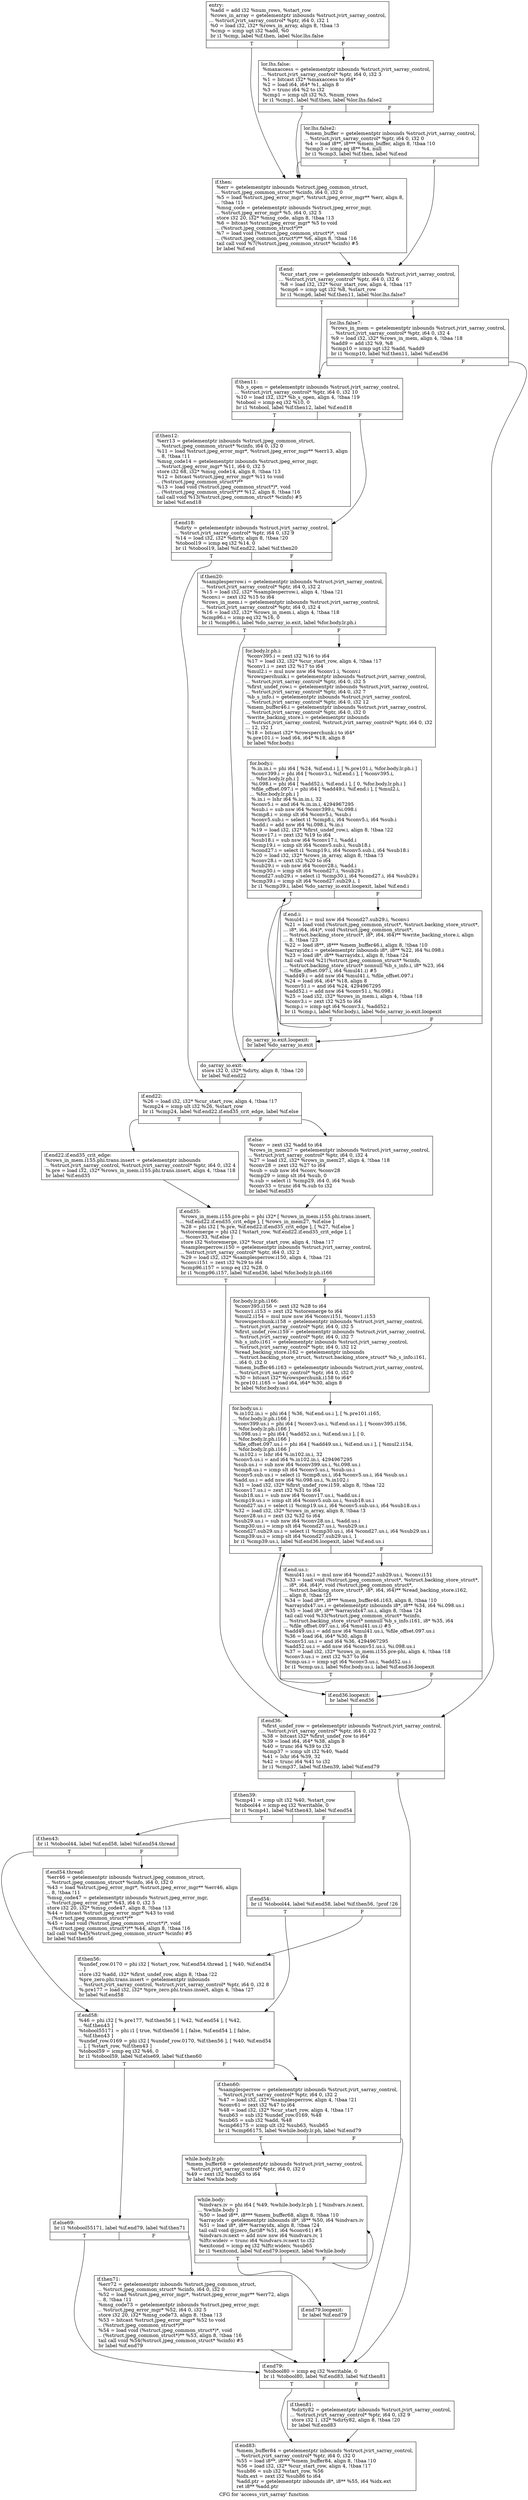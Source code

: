 digraph "CFG for 'access_virt_sarray' function" {
	label="CFG for 'access_virt_sarray' function";

	Node0x57acbc0 [shape=record,label="{entry:\l  %add = add i32 %num_rows, %start_row\l  %rows_in_array = getelementptr inbounds %struct.jvirt_sarray_control,\l... %struct.jvirt_sarray_control* %ptr, i64 0, i32 1\l  %0 = load i32, i32* %rows_in_array, align 8, !tbaa !3\l  %cmp = icmp ugt i32 %add, %0\l  br i1 %cmp, label %if.then, label %lor.lhs.false\l|{<s0>T|<s1>F}}"];
	Node0x57acbc0:s0 -> Node0x57af0d0;
	Node0x57acbc0:s1 -> Node0x57af180;
	Node0x57af180 [shape=record,label="{lor.lhs.false:                                    \l  %maxaccess = getelementptr inbounds %struct.jvirt_sarray_control,\l... %struct.jvirt_sarray_control* %ptr, i64 0, i32 3\l  %1 = bitcast i32* %maxaccess to i64*\l  %2 = load i64, i64* %1, align 8\l  %3 = trunc i64 %2 to i32\l  %cmp1 = icmp ult i32 %3, %num_rows\l  br i1 %cmp1, label %if.then, label %lor.lhs.false2\l|{<s0>T|<s1>F}}"];
	Node0x57af180:s0 -> Node0x57af0d0;
	Node0x57af180:s1 -> Node0x57acd60;
	Node0x57acd60 [shape=record,label="{lor.lhs.false2:                                   \l  %mem_buffer = getelementptr inbounds %struct.jvirt_sarray_control,\l... %struct.jvirt_sarray_control* %ptr, i64 0, i32 0\l  %4 = load i8**, i8*** %mem_buffer, align 8, !tbaa !10\l  %cmp3 = icmp eq i8** %4, null\l  br i1 %cmp3, label %if.then, label %if.end\l|{<s0>T|<s1>F}}"];
	Node0x57acd60:s0 -> Node0x57af0d0;
	Node0x57acd60:s1 -> Node0x57af920;
	Node0x57af0d0 [shape=record,label="{if.then:                                          \l  %err = getelementptr inbounds %struct.jpeg_common_struct,\l... %struct.jpeg_common_struct* %cinfo, i64 0, i32 0\l  %5 = load %struct.jpeg_error_mgr*, %struct.jpeg_error_mgr** %err, align 8,\l... !tbaa !11\l  %msg_code = getelementptr inbounds %struct.jpeg_error_mgr,\l... %struct.jpeg_error_mgr* %5, i64 0, i32 5\l  store i32 20, i32* %msg_code, align 8, !tbaa !13\l  %6 = bitcast %struct.jpeg_error_mgr* %5 to void\l... (%struct.jpeg_common_struct*)**\l  %7 = load void (%struct.jpeg_common_struct*)*, void\l... (%struct.jpeg_common_struct*)** %6, align 8, !tbaa !16\l  tail call void %7(%struct.jpeg_common_struct* %cinfo) #5\l  br label %if.end\l}"];
	Node0x57af0d0 -> Node0x57af920;
	Node0x57af920 [shape=record,label="{if.end:                                           \l  %cur_start_row = getelementptr inbounds %struct.jvirt_sarray_control,\l... %struct.jvirt_sarray_control* %ptr, i64 0, i32 6\l  %8 = load i32, i32* %cur_start_row, align 4, !tbaa !17\l  %cmp6 = icmp ugt i32 %8, %start_row\l  br i1 %cmp6, label %if.then11, label %lor.lhs.false7\l|{<s0>T|<s1>F}}"];
	Node0x57af920:s0 -> Node0x57af850;
	Node0x57af920:s1 -> Node0x57b0760;
	Node0x57b0760 [shape=record,label="{lor.lhs.false7:                                   \l  %rows_in_mem = getelementptr inbounds %struct.jvirt_sarray_control,\l... %struct.jvirt_sarray_control* %ptr, i64 0, i32 4\l  %9 = load i32, i32* %rows_in_mem, align 4, !tbaa !18\l  %add9 = add i32 %9, %8\l  %cmp10 = icmp ugt i32 %add, %add9\l  br i1 %cmp10, label %if.then11, label %if.end36\l|{<s0>T|<s1>F}}"];
	Node0x57b0760:s0 -> Node0x57af850;
	Node0x57b0760:s1 -> Node0x57af5f0;
	Node0x57af850 [shape=record,label="{if.then11:                                        \l  %b_s_open = getelementptr inbounds %struct.jvirt_sarray_control,\l... %struct.jvirt_sarray_control* %ptr, i64 0, i32 10\l  %10 = load i32, i32* %b_s_open, align 4, !tbaa !19\l  %tobool = icmp eq i32 %10, 0\l  br i1 %tobool, label %if.then12, label %if.end18\l|{<s0>T|<s1>F}}"];
	Node0x57af850:s0 -> Node0x57b0f40;
	Node0x57af850:s1 -> Node0x57b1020;
	Node0x57b0f40 [shape=record,label="{if.then12:                                        \l  %err13 = getelementptr inbounds %struct.jpeg_common_struct,\l... %struct.jpeg_common_struct* %cinfo, i64 0, i32 0\l  %11 = load %struct.jpeg_error_mgr*, %struct.jpeg_error_mgr** %err13, align\l... 8, !tbaa !11\l  %msg_code14 = getelementptr inbounds %struct.jpeg_error_mgr,\l... %struct.jpeg_error_mgr* %11, i64 0, i32 5\l  store i32 68, i32* %msg_code14, align 8, !tbaa !13\l  %12 = bitcast %struct.jpeg_error_mgr* %11 to void\l... (%struct.jpeg_common_struct*)**\l  %13 = load void (%struct.jpeg_common_struct*)*, void\l... (%struct.jpeg_common_struct*)** %12, align 8, !tbaa !16\l  tail call void %13(%struct.jpeg_common_struct* %cinfo) #5\l  br label %if.end18\l}"];
	Node0x57b0f40 -> Node0x57b1020;
	Node0x57b1020 [shape=record,label="{if.end18:                                         \l  %dirty = getelementptr inbounds %struct.jvirt_sarray_control,\l... %struct.jvirt_sarray_control* %ptr, i64 0, i32 9\l  %14 = load i32, i32* %dirty, align 8, !tbaa !20\l  %tobool19 = icmp eq i32 %14, 0\l  br i1 %tobool19, label %if.end22, label %if.then20\l|{<s0>T|<s1>F}}"];
	Node0x57b1020:s0 -> Node0x57b1d80;
	Node0x57b1020:s1 -> Node0x57b1e60;
	Node0x57b1e60 [shape=record,label="{if.then20:                                        \l  %samplesperrow.i = getelementptr inbounds %struct.jvirt_sarray_control,\l... %struct.jvirt_sarray_control* %ptr, i64 0, i32 2\l  %15 = load i32, i32* %samplesperrow.i, align 4, !tbaa !21\l  %conv.i = zext i32 %15 to i64\l  %rows_in_mem.i = getelementptr inbounds %struct.jvirt_sarray_control,\l... %struct.jvirt_sarray_control* %ptr, i64 0, i32 4\l  %16 = load i32, i32* %rows_in_mem.i, align 4, !tbaa !18\l  %cmp96.i = icmp eq i32 %16, 0\l  br i1 %cmp96.i, label %do_sarray_io.exit, label %for.body.lr.ph.i\l|{<s0>T|<s1>F}}"];
	Node0x57b1e60:s0 -> Node0x57b23b0;
	Node0x57b1e60:s1 -> Node0x57b24b0;
	Node0x57b24b0 [shape=record,label="{for.body.lr.ph.i:                                 \l  %conv395.i = zext i32 %16 to i64\l  %17 = load i32, i32* %cur_start_row, align 4, !tbaa !17\l  %conv1.i = zext i32 %17 to i64\l  %mul2.i = mul nuw nsw i64 %conv1.i, %conv.i\l  %rowsperchunk.i = getelementptr inbounds %struct.jvirt_sarray_control,\l... %struct.jvirt_sarray_control* %ptr, i64 0, i32 5\l  %first_undef_row.i = getelementptr inbounds %struct.jvirt_sarray_control,\l... %struct.jvirt_sarray_control* %ptr, i64 0, i32 7\l  %b_s_info.i = getelementptr inbounds %struct.jvirt_sarray_control,\l... %struct.jvirt_sarray_control* %ptr, i64 0, i32 12\l  %mem_buffer46.i = getelementptr inbounds %struct.jvirt_sarray_control,\l... %struct.jvirt_sarray_control* %ptr, i64 0, i32 0\l  %write_backing_store.i = getelementptr inbounds\l... %struct.jvirt_sarray_control, %struct.jvirt_sarray_control* %ptr, i64 0, i32\l... 12, i32 1\l  %18 = bitcast i32* %rowsperchunk.i to i64*\l  %.pre101.i = load i64, i64* %18, align 8\l  br label %for.body.i\l}"];
	Node0x57b24b0 -> Node0x57b0cf0;
	Node0x57b0cf0 [shape=record,label="{for.body.i:                                       \l  %.in.in.i = phi i64 [ %24, %if.end.i ], [ %.pre101.i, %for.body.lr.ph.i ]\l  %conv399.i = phi i64 [ %conv3.i, %if.end.i ], [ %conv395.i,\l... %for.body.lr.ph.i ]\l  %i.098.i = phi i64 [ %add52.i, %if.end.i ], [ 0, %for.body.lr.ph.i ]\l  %file_offset.097.i = phi i64 [ %add49.i, %if.end.i ], [ %mul2.i,\l... %for.body.lr.ph.i ]\l  %.in.i = lshr i64 %.in.in.i, 32\l  %conv5.i = and i64 %.in.in.i, 4294967295\l  %sub.i = sub nsw i64 %conv399.i, %i.098.i\l  %cmp8.i = icmp slt i64 %conv5.i, %sub.i\l  %conv5.sub.i = select i1 %cmp8.i, i64 %conv5.i, i64 %sub.i\l  %add.i = add nsw i64 %i.098.i, %.in.i\l  %19 = load i32, i32* %first_undef_row.i, align 8, !tbaa !22\l  %conv17.i = zext i32 %19 to i64\l  %sub18.i = sub nsw i64 %conv17.i, %add.i\l  %cmp19.i = icmp slt i64 %conv5.sub.i, %sub18.i\l  %cond27.i = select i1 %cmp19.i, i64 %conv5.sub.i, i64 %sub18.i\l  %20 = load i32, i32* %rows_in_array, align 8, !tbaa !3\l  %conv28.i = zext i32 %20 to i64\l  %sub29.i = sub nsw i64 %conv28.i, %add.i\l  %cmp30.i = icmp slt i64 %cond27.i, %sub29.i\l  %cond27.sub29.i = select i1 %cmp30.i, i64 %cond27.i, i64 %sub29.i\l  %cmp39.i = icmp slt i64 %cond27.sub29.i, 1\l  br i1 %cmp39.i, label %do_sarray_io.exit.loopexit, label %if.end.i\l|{<s0>T|<s1>F}}"];
	Node0x57b0cf0:s0 -> Node0x57b4880;
	Node0x57b0cf0:s1 -> Node0x57b3200;
	Node0x57b3200 [shape=record,label="{if.end.i:                                         \l  %mul41.i = mul nsw i64 %cond27.sub29.i, %conv.i\l  %21 = load void (%struct.jpeg_common_struct*, %struct.backing_store_struct*,\l... i8*, i64, i64)*, void (%struct.jpeg_common_struct*,\l... %struct.backing_store_struct*, i8*, i64, i64)** %write_backing_store.i, align\l... 8, !tbaa !23\l  %22 = load i8**, i8*** %mem_buffer46.i, align 8, !tbaa !10\l  %arrayidx.i = getelementptr inbounds i8*, i8** %22, i64 %i.098.i\l  %23 = load i8*, i8** %arrayidx.i, align 8, !tbaa !24\l  tail call void %21(%struct.jpeg_common_struct* %cinfo,\l... %struct.backing_store_struct* nonnull %b_s_info.i, i8* %23, i64\l... %file_offset.097.i, i64 %mul41.i) #5\l  %add49.i = add nsw i64 %mul41.i, %file_offset.097.i\l  %24 = load i64, i64* %18, align 8\l  %conv51.i = and i64 %24, 4294967295\l  %add52.i = add nsw i64 %conv51.i, %i.098.i\l  %25 = load i32, i32* %rows_in_mem.i, align 4, !tbaa !18\l  %conv3.i = zext i32 %25 to i64\l  %cmp.i = icmp sgt i64 %conv3.i, %add52.i\l  br i1 %cmp.i, label %for.body.i, label %do_sarray_io.exit.loopexit\l|{<s0>T|<s1>F}}"];
	Node0x57b3200:s0 -> Node0x57b0cf0;
	Node0x57b3200:s1 -> Node0x57b4880;
	Node0x57b4880 [shape=record,label="{do_sarray_io.exit.loopexit:                       \l  br label %do_sarray_io.exit\l}"];
	Node0x57b4880 -> Node0x57b23b0;
	Node0x57b23b0 [shape=record,label="{do_sarray_io.exit:                                \l  store i32 0, i32* %dirty, align 8, !tbaa !20\l  br label %if.end22\l}"];
	Node0x57b23b0 -> Node0x57b1d80;
	Node0x57b1d80 [shape=record,label="{if.end22:                                         \l  %26 = load i32, i32* %cur_start_row, align 4, !tbaa !17\l  %cmp24 = icmp ult i32 %26, %start_row\l  br i1 %cmp24, label %if.end22.if.end35_crit_edge, label %if.else\l|{<s0>T|<s1>F}}"];
	Node0x57b1d80:s0 -> Node0x57b5310;
	Node0x57b1d80:s1 -> Node0x57b5360;
	Node0x57b5310 [shape=record,label="{if.end22.if.end35_crit_edge:                      \l  %rows_in_mem.i155.phi.trans.insert = getelementptr inbounds\l... %struct.jvirt_sarray_control, %struct.jvirt_sarray_control* %ptr, i64 0, i32 4\l  %.pre = load i32, i32* %rows_in_mem.i155.phi.trans.insert, align 4, !tbaa !18\l  br label %if.end35\l}"];
	Node0x57b5310 -> Node0x57b5590;
	Node0x57b5360 [shape=record,label="{if.else:                                          \l  %conv = zext i32 %add to i64\l  %rows_in_mem27 = getelementptr inbounds %struct.jvirt_sarray_control,\l... %struct.jvirt_sarray_control* %ptr, i64 0, i32 4\l  %27 = load i32, i32* %rows_in_mem27, align 4, !tbaa !18\l  %conv28 = zext i32 %27 to i64\l  %sub = sub nsw i64 %conv, %conv28\l  %cmp29 = icmp slt i64 %sub, 0\l  %.sub = select i1 %cmp29, i64 0, i64 %sub\l  %conv33 = trunc i64 %.sub to i32\l  br label %if.end35\l}"];
	Node0x57b5360 -> Node0x57b5590;
	Node0x57b5590 [shape=record,label="{if.end35:                                         \l  %rows_in_mem.i155.pre-phi = phi i32* [ %rows_in_mem.i155.phi.trans.insert,\l... %if.end22.if.end35_crit_edge ], [ %rows_in_mem27, %if.else ]\l  %28 = phi i32 [ %.pre, %if.end22.if.end35_crit_edge ], [ %27, %if.else ]\l  %storemerge = phi i32 [ %start_row, %if.end22.if.end35_crit_edge ], [\l... %conv33, %if.else ]\l  store i32 %storemerge, i32* %cur_start_row, align 4, !tbaa !17\l  %samplesperrow.i150 = getelementptr inbounds %struct.jvirt_sarray_control,\l... %struct.jvirt_sarray_control* %ptr, i64 0, i32 2\l  %29 = load i32, i32* %samplesperrow.i150, align 4, !tbaa !21\l  %conv.i151 = zext i32 %29 to i64\l  %cmp96.i157 = icmp eq i32 %28, 0\l  br i1 %cmp96.i157, label %if.end36, label %for.body.lr.ph.i166\l|{<s0>T|<s1>F}}"];
	Node0x57b5590:s0 -> Node0x57af5f0;
	Node0x57b5590:s1 -> Node0x57b2c40;
	Node0x57b2c40 [shape=record,label="{for.body.lr.ph.i166:                              \l  %conv395.i156 = zext i32 %28 to i64\l  %conv1.i153 = zext i32 %storemerge to i64\l  %mul2.i154 = mul nuw nsw i64 %conv.i151, %conv1.i153\l  %rowsperchunk.i158 = getelementptr inbounds %struct.jvirt_sarray_control,\l... %struct.jvirt_sarray_control* %ptr, i64 0, i32 5\l  %first_undef_row.i159 = getelementptr inbounds %struct.jvirt_sarray_control,\l... %struct.jvirt_sarray_control* %ptr, i64 0, i32 7\l  %b_s_info.i161 = getelementptr inbounds %struct.jvirt_sarray_control,\l... %struct.jvirt_sarray_control* %ptr, i64 0, i32 12\l  %read_backing_store.i162 = getelementptr inbounds\l... %struct.backing_store_struct, %struct.backing_store_struct* %b_s_info.i161,\l... i64 0, i32 0\l  %mem_buffer46.i163 = getelementptr inbounds %struct.jvirt_sarray_control,\l... %struct.jvirt_sarray_control* %ptr, i64 0, i32 0\l  %30 = bitcast i32* %rowsperchunk.i158 to i64*\l  %.pre101.i165 = load i64, i64* %30, align 8\l  br label %for.body.us.i\l}"];
	Node0x57b2c40 -> Node0x57b6e00;
	Node0x57b6e00 [shape=record,label="{for.body.us.i:                                    \l  %.in102.in.i = phi i64 [ %36, %if.end.us.i ], [ %.pre101.i165,\l... %for.body.lr.ph.i166 ]\l  %conv399.us.i = phi i64 [ %conv3.us.i, %if.end.us.i ], [ %conv395.i156,\l... %for.body.lr.ph.i166 ]\l  %i.098.us.i = phi i64 [ %add52.us.i, %if.end.us.i ], [ 0,\l... %for.body.lr.ph.i166 ]\l  %file_offset.097.us.i = phi i64 [ %add49.us.i, %if.end.us.i ], [ %mul2.i154,\l... %for.body.lr.ph.i166 ]\l  %.in102.i = lshr i64 %.in102.in.i, 32\l  %conv5.us.i = and i64 %.in102.in.i, 4294967295\l  %sub.us.i = sub nsw i64 %conv399.us.i, %i.098.us.i\l  %cmp8.us.i = icmp slt i64 %conv5.us.i, %sub.us.i\l  %conv5.sub.us.i = select i1 %cmp8.us.i, i64 %conv5.us.i, i64 %sub.us.i\l  %add.us.i = add nsw i64 %i.098.us.i, %.in102.i\l  %31 = load i32, i32* %first_undef_row.i159, align 8, !tbaa !22\l  %conv17.us.i = zext i32 %31 to i64\l  %sub18.us.i = sub nsw i64 %conv17.us.i, %add.us.i\l  %cmp19.us.i = icmp slt i64 %conv5.sub.us.i, %sub18.us.i\l  %cond27.us.i = select i1 %cmp19.us.i, i64 %conv5.sub.us.i, i64 %sub18.us.i\l  %32 = load i32, i32* %rows_in_array, align 8, !tbaa !3\l  %conv28.us.i = zext i32 %32 to i64\l  %sub29.us.i = sub nsw i64 %conv28.us.i, %add.us.i\l  %cmp30.us.i = icmp slt i64 %cond27.us.i, %sub29.us.i\l  %cond27.sub29.us.i = select i1 %cmp30.us.i, i64 %cond27.us.i, i64 %sub29.us.i\l  %cmp39.us.i = icmp slt i64 %cond27.sub29.us.i, 1\l  br i1 %cmp39.us.i, label %if.end36.loopexit, label %if.end.us.i\l|{<s0>T|<s1>F}}"];
	Node0x57b6e00:s0 -> Node0x57b81f0;
	Node0x57b6e00:s1 -> Node0x57b6f80;
	Node0x57b6f80 [shape=record,label="{if.end.us.i:                                      \l  %mul41.us.i = mul nsw i64 %cond27.sub29.us.i, %conv.i151\l  %33 = load void (%struct.jpeg_common_struct*, %struct.backing_store_struct*,\l... i8*, i64, i64)*, void (%struct.jpeg_common_struct*,\l... %struct.backing_store_struct*, i8*, i64, i64)** %read_backing_store.i162,\l... align 8, !tbaa !25\l  %34 = load i8**, i8*** %mem_buffer46.i163, align 8, !tbaa !10\l  %arrayidx47.us.i = getelementptr inbounds i8*, i8** %34, i64 %i.098.us.i\l  %35 = load i8*, i8** %arrayidx47.us.i, align 8, !tbaa !24\l  tail call void %33(%struct.jpeg_common_struct* %cinfo,\l... %struct.backing_store_struct* nonnull %b_s_info.i161, i8* %35, i64\l... %file_offset.097.us.i, i64 %mul41.us.i) #5\l  %add49.us.i = add nsw i64 %mul41.us.i, %file_offset.097.us.i\l  %36 = load i64, i64* %30, align 8\l  %conv51.us.i = and i64 %36, 4294967295\l  %add52.us.i = add nsw i64 %conv51.us.i, %i.098.us.i\l  %37 = load i32, i32* %rows_in_mem.i155.pre-phi, align 4, !tbaa !18\l  %conv3.us.i = zext i32 %37 to i64\l  %cmp.us.i = icmp sgt i64 %conv3.us.i, %add52.us.i\l  br i1 %cmp.us.i, label %for.body.us.i, label %if.end36.loopexit\l|{<s0>T|<s1>F}}"];
	Node0x57b6f80:s0 -> Node0x57b6e00;
	Node0x57b6f80:s1 -> Node0x57b81f0;
	Node0x57b81f0 [shape=record,label="{if.end36.loopexit:                                \l  br label %if.end36\l}"];
	Node0x57b81f0 -> Node0x57af5f0;
	Node0x57af5f0 [shape=record,label="{if.end36:                                         \l  %first_undef_row = getelementptr inbounds %struct.jvirt_sarray_control,\l... %struct.jvirt_sarray_control* %ptr, i64 0, i32 7\l  %38 = bitcast i32* %first_undef_row to i64*\l  %39 = load i64, i64* %38, align 8\l  %40 = trunc i64 %39 to i32\l  %cmp37 = icmp ult i32 %40, %add\l  %41 = lshr i64 %39, 32\l  %42 = trunc i64 %41 to i32\l  br i1 %cmp37, label %if.then39, label %if.end79\l|{<s0>T|<s1>F}}"];
	Node0x57af5f0:s0 -> Node0x5790690;
	Node0x57af5f0:s1 -> Node0x5790770;
	Node0x5790690 [shape=record,label="{if.then39:                                        \l  %cmp41 = icmp ult i32 %40, %start_row\l  %tobool44 = icmp eq i32 %writable, 0\l  br i1 %cmp41, label %if.then43, label %if.end54\l|{<s0>T|<s1>F}}"];
	Node0x5790690:s0 -> Node0x5790a30;
	Node0x5790690:s1 -> Node0x5790ab0;
	Node0x5790a30 [shape=record,label="{if.then43:                                        \l  br i1 %tobool44, label %if.end58, label %if.end54.thread\l|{<s0>T|<s1>F}}"];
	Node0x5790a30:s0 -> Node0x5790c20;
	Node0x5790a30:s1 -> Node0x5790ca0;
	Node0x5790ca0 [shape=record,label="{if.end54.thread:                                  \l  %err46 = getelementptr inbounds %struct.jpeg_common_struct,\l... %struct.jpeg_common_struct* %cinfo, i64 0, i32 0\l  %43 = load %struct.jpeg_error_mgr*, %struct.jpeg_error_mgr** %err46, align\l... 8, !tbaa !11\l  %msg_code47 = getelementptr inbounds %struct.jpeg_error_mgr,\l... %struct.jpeg_error_mgr* %43, i64 0, i32 5\l  store i32 20, i32* %msg_code47, align 8, !tbaa !13\l  %44 = bitcast %struct.jpeg_error_mgr* %43 to void\l... (%struct.jpeg_common_struct*)**\l  %45 = load void (%struct.jpeg_common_struct*)*, void\l... (%struct.jpeg_common_struct*)** %44, align 8, !tbaa !16\l  tail call void %45(%struct.jpeg_common_struct* %cinfo) #5\l  br label %if.then56\l}"];
	Node0x5790ca0 -> Node0x5791200;
	Node0x5790ab0 [shape=record,label="{if.end54:                                         \l  br i1 %tobool44, label %if.end58, label %if.then56, !prof !26\l|{<s0>T|<s1>F}}"];
	Node0x5790ab0:s0 -> Node0x5790c20;
	Node0x5790ab0:s1 -> Node0x5791200;
	Node0x5791200 [shape=record,label="{if.then56:                                        \l  %undef_row.0170 = phi i32 [ %start_row, %if.end54.thread ], [ %40, %if.end54\l... ]\l  store i32 %add, i32* %first_undef_row, align 8, !tbaa !22\l  %pre_zero.phi.trans.insert = getelementptr inbounds\l... %struct.jvirt_sarray_control, %struct.jvirt_sarray_control* %ptr, i64 0, i32 8\l  %.pre177 = load i32, i32* %pre_zero.phi.trans.insert, align 4, !tbaa !27\l  br label %if.end58\l}"];
	Node0x5791200 -> Node0x5790c20;
	Node0x5790c20 [shape=record,label="{if.end58:                                         \l  %46 = phi i32 [ %.pre177, %if.then56 ], [ %42, %if.end54 ], [ %42,\l... %if.then43 ]\l  %tobool55171 = phi i1 [ true, %if.then56 ], [ false, %if.end54 ], [ false,\l... %if.then43 ]\l  %undef_row.0169 = phi i32 [ %undef_row.0170, %if.then56 ], [ %40, %if.end54\l... ], [ %start_row, %if.then43 ]\l  %tobool59 = icmp eq i32 %46, 0\l  br i1 %tobool59, label %if.else69, label %if.then60\l|{<s0>T|<s1>F}}"];
	Node0x5790c20:s0 -> Node0x5791f90;
	Node0x5790c20:s1 -> Node0x5792070;
	Node0x5792070 [shape=record,label="{if.then60:                                        \l  %samplesperrow = getelementptr inbounds %struct.jvirt_sarray_control,\l... %struct.jvirt_sarray_control* %ptr, i64 0, i32 2\l  %47 = load i32, i32* %samplesperrow, align 4, !tbaa !21\l  %conv61 = zext i32 %47 to i64\l  %48 = load i32, i32* %cur_start_row, align 4, !tbaa !17\l  %sub63 = sub i32 %undef_row.0169, %48\l  %sub65 = sub i32 %add, %48\l  %cmp66175 = icmp ult i32 %sub63, %sub65\l  br i1 %cmp66175, label %while.body.lr.ph, label %if.end79\l|{<s0>T|<s1>F}}"];
	Node0x5792070:s0 -> Node0x5792590;
	Node0x5792070:s1 -> Node0x5790770;
	Node0x5792590 [shape=record,label="{while.body.lr.ph:                                 \l  %mem_buffer68 = getelementptr inbounds %struct.jvirt_sarray_control,\l... %struct.jvirt_sarray_control* %ptr, i64 0, i32 0\l  %49 = zext i32 %sub63 to i64\l  br label %while.body\l}"];
	Node0x5792590 -> Node0x57927f0;
	Node0x57927f0 [shape=record,label="{while.body:                                       \l  %indvars.iv = phi i64 [ %49, %while.body.lr.ph ], [ %indvars.iv.next,\l... %while.body ]\l  %50 = load i8**, i8*** %mem_buffer68, align 8, !tbaa !10\l  %arrayidx = getelementptr inbounds i8*, i8** %50, i64 %indvars.iv\l  %51 = load i8*, i8** %arrayidx, align 8, !tbaa !24\l  tail call void @jzero_far(i8* %51, i64 %conv61) #5\l  %indvars.iv.next = add nuw nsw i64 %indvars.iv, 1\l  %lftr.wideiv = trunc i64 %indvars.iv.next to i32\l  %exitcond = icmp eq i32 %lftr.wideiv, %sub65\l  br i1 %exitcond, label %if.end79.loopexit, label %while.body\l|{<s0>T|<s1>F}}"];
	Node0x57927f0:s0 -> Node0x5792fd0;
	Node0x57927f0:s1 -> Node0x57927f0;
	Node0x5791f90 [shape=record,label="{if.else69:                                        \l  br i1 %tobool55171, label %if.end79, label %if.then71\l|{<s0>T|<s1>F}}"];
	Node0x5791f90:s0 -> Node0x5790770;
	Node0x5791f90:s1 -> Node0x5793140;
	Node0x5793140 [shape=record,label="{if.then71:                                        \l  %err72 = getelementptr inbounds %struct.jpeg_common_struct,\l... %struct.jpeg_common_struct* %cinfo, i64 0, i32 0\l  %52 = load %struct.jpeg_error_mgr*, %struct.jpeg_error_mgr** %err72, align\l... 8, !tbaa !11\l  %msg_code73 = getelementptr inbounds %struct.jpeg_error_mgr,\l... %struct.jpeg_error_mgr* %52, i64 0, i32 5\l  store i32 20, i32* %msg_code73, align 8, !tbaa !13\l  %53 = bitcast %struct.jpeg_error_mgr* %52 to void\l... (%struct.jpeg_common_struct*)**\l  %54 = load void (%struct.jpeg_common_struct*)*, void\l... (%struct.jpeg_common_struct*)** %53, align 8, !tbaa !16\l  tail call void %54(%struct.jpeg_common_struct* %cinfo) #5\l  br label %if.end79\l}"];
	Node0x5793140 -> Node0x5790770;
	Node0x5792fd0 [shape=record,label="{if.end79.loopexit:                                \l  br label %if.end79\l}"];
	Node0x5792fd0 -> Node0x5790770;
	Node0x5790770 [shape=record,label="{if.end79:                                         \l  %tobool80 = icmp eq i32 %writable, 0\l  br i1 %tobool80, label %if.end83, label %if.then81\l|{<s0>T|<s1>F}}"];
	Node0x5790770:s0 -> Node0x5793700;
	Node0x5790770:s1 -> Node0x5793780;
	Node0x5793780 [shape=record,label="{if.then81:                                        \l  %dirty82 = getelementptr inbounds %struct.jvirt_sarray_control,\l... %struct.jvirt_sarray_control* %ptr, i64 0, i32 9\l  store i32 1, i32* %dirty82, align 8, !tbaa !20\l  br label %if.end83\l}"];
	Node0x5793780 -> Node0x5793700;
	Node0x5793700 [shape=record,label="{if.end83:                                         \l  %mem_buffer84 = getelementptr inbounds %struct.jvirt_sarray_control,\l... %struct.jvirt_sarray_control* %ptr, i64 0, i32 0\l  %55 = load i8**, i8*** %mem_buffer84, align 8, !tbaa !10\l  %56 = load i32, i32* %cur_start_row, align 4, !tbaa !17\l  %sub86 = sub i32 %start_row, %56\l  %idx.ext = zext i32 %sub86 to i64\l  %add.ptr = getelementptr inbounds i8*, i8** %55, i64 %idx.ext\l  ret i8** %add.ptr\l}"];
}
